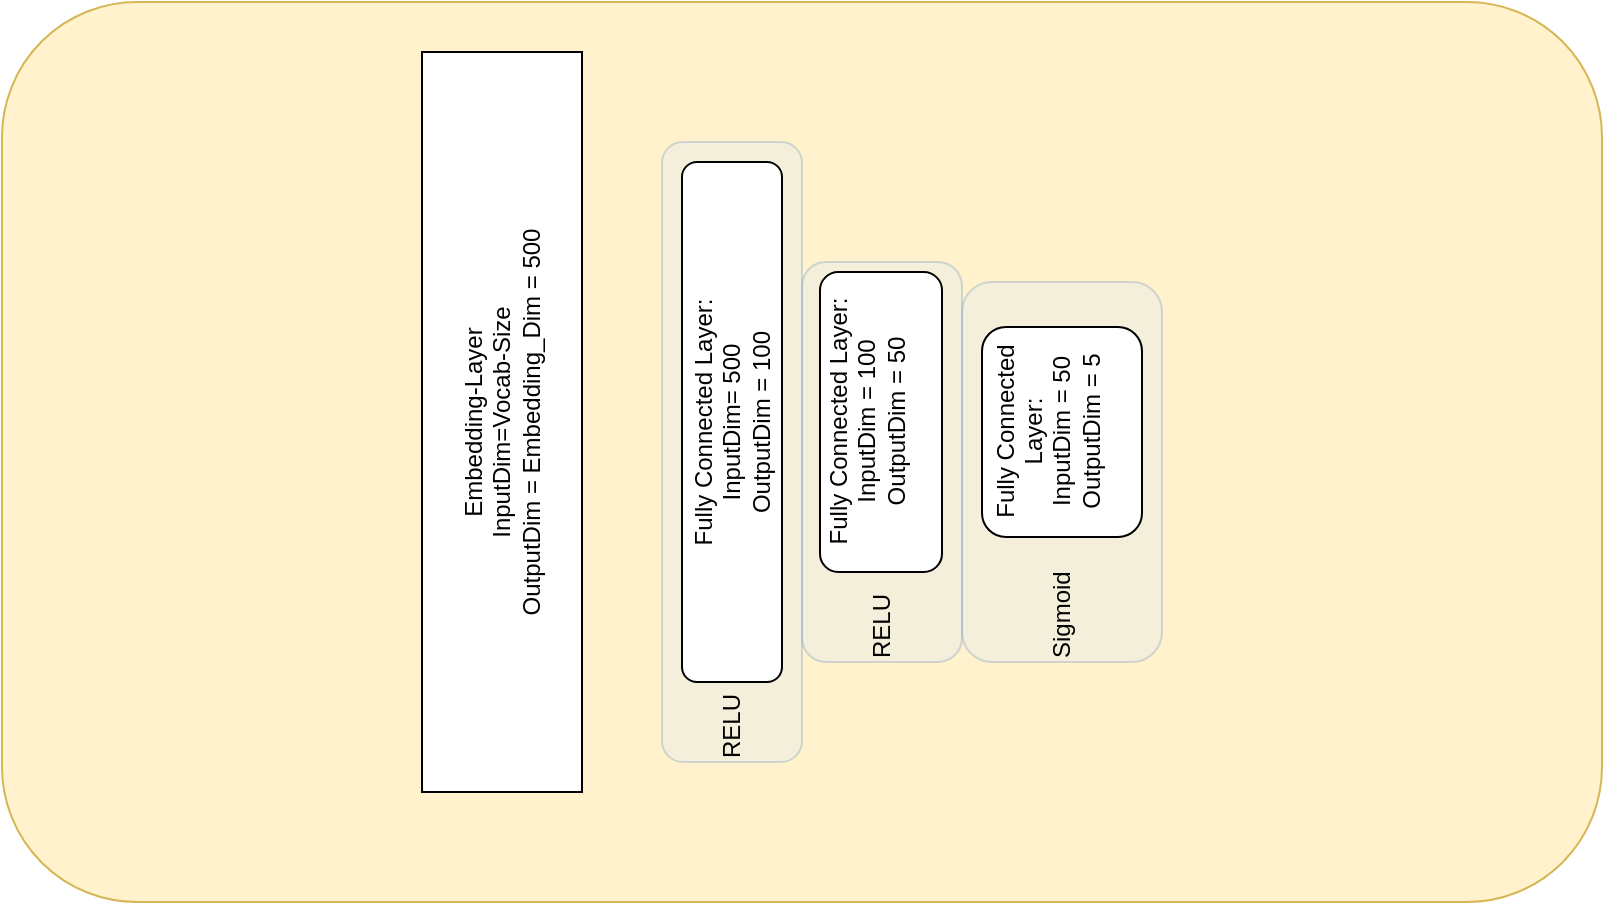 <mxfile version="18.1.1" type="device"><diagram id="1ufUUGw56NsY7wA-E7My" name="Page-1"><mxGraphModel dx="1865" dy="564" grid="1" gridSize="10" guides="1" tooltips="1" connect="1" arrows="1" fold="1" page="1" pageScale="1" pageWidth="827" pageHeight="1169" math="0" shadow="0"><root><mxCell id="0"/><mxCell id="1" parent="0"/><mxCell id="XgXvsH3fBsWUZU317Kgm-4" value="" style="rounded=1;whiteSpace=wrap;html=1;fillColor=#fff2cc;strokeColor=#d6b656;" vertex="1" parent="1"><mxGeometry x="-20" y="80" width="800" height="450" as="geometry"/></mxCell><mxCell id="XgXvsH3fBsWUZU317Kgm-10" value="Sigmoid" style="rounded=1;whiteSpace=wrap;html=1;fillColor=#dae8fc;strokeColor=#6c8ebf;opacity=30;horizontal=0;align=left;" vertex="1" parent="1"><mxGeometry x="460" y="220" width="100" height="190" as="geometry"/></mxCell><mxCell id="XgXvsH3fBsWUZU317Kgm-9" value="RELU" style="rounded=1;whiteSpace=wrap;html=1;fillColor=#dae8fc;strokeColor=#6c8ebf;opacity=30;horizontal=0;align=left;" vertex="1" parent="1"><mxGeometry x="380" y="210" width="80" height="200" as="geometry"/></mxCell><mxCell id="XgXvsH3fBsWUZU317Kgm-8" value="RELU" style="rounded=1;whiteSpace=wrap;html=1;fillColor=#dae8fc;strokeColor=#6c8ebf;opacity=30;horizontal=0;align=left;" vertex="1" parent="1"><mxGeometry x="310" y="150" width="70" height="310" as="geometry"/></mxCell><mxCell id="XgXvsH3fBsWUZU317Kgm-5" value="&lt;div&gt;Fully Connected Layer:&lt;/div&gt;&lt;div&gt;InputDim= 500&lt;/div&gt;&lt;div&gt;OutputDim = 100&lt;br&gt;&lt;/div&gt;" style="rounded=1;whiteSpace=wrap;html=1;horizontal=0;" vertex="1" parent="1"><mxGeometry x="320" y="160" width="50" height="260" as="geometry"/></mxCell><mxCell id="XgXvsH3fBsWUZU317Kgm-6" value="&lt;div&gt;Fully Connected Layer:&lt;/div&gt;&lt;div&gt;InputDim = 100&lt;/div&gt;&lt;div&gt;OutputDim = 50&lt;br&gt;&lt;/div&gt;&lt;div&gt;&lt;br&gt;&lt;/div&gt;" style="rounded=1;whiteSpace=wrap;html=1;horizontal=0;" vertex="1" parent="1"><mxGeometry x="389" y="215" width="61" height="150" as="geometry"/></mxCell><mxCell id="XgXvsH3fBsWUZU317Kgm-7" value="&lt;div align=&quot;center&quot;&gt;Fully Connected Layer:&lt;/div&gt;&lt;div align=&quot;center&quot;&gt;InputDim = 50&lt;br&gt;OutputDim = 5&lt;br&gt;&lt;/div&gt;&lt;div align=&quot;center&quot;&gt;&lt;br&gt;&lt;/div&gt;" style="rounded=1;whiteSpace=wrap;html=1;horizontal=0;align=center;" vertex="1" parent="1"><mxGeometry x="470" y="242.5" width="80" height="105" as="geometry"/></mxCell><mxCell id="XgXvsH3fBsWUZU317Kgm-12" value="&lt;div&gt;Embedding-Layer&lt;/div&gt;&lt;div&gt;InputDim=Vocab-Size&lt;/div&gt;&lt;div&gt;OutputDim = Embedding_Dim = 500&lt;br&gt;&lt;/div&gt;" style="rounded=0;whiteSpace=wrap;html=1;horizontal=0;" vertex="1" parent="1"><mxGeometry x="190" y="105" width="80" height="370" as="geometry"/></mxCell></root></mxGraphModel></diagram></mxfile>